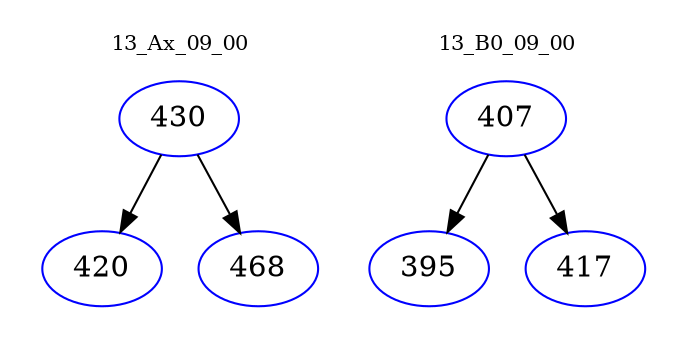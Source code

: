 digraph{
subgraph cluster_0 {
color = white
label = "13_Ax_09_00";
fontsize=10;
T0_430 [label="430", color="blue"]
T0_430 -> T0_420 [color="black"]
T0_420 [label="420", color="blue"]
T0_430 -> T0_468 [color="black"]
T0_468 [label="468", color="blue"]
}
subgraph cluster_1 {
color = white
label = "13_B0_09_00";
fontsize=10;
T1_407 [label="407", color="blue"]
T1_407 -> T1_395 [color="black"]
T1_395 [label="395", color="blue"]
T1_407 -> T1_417 [color="black"]
T1_417 [label="417", color="blue"]
}
}
